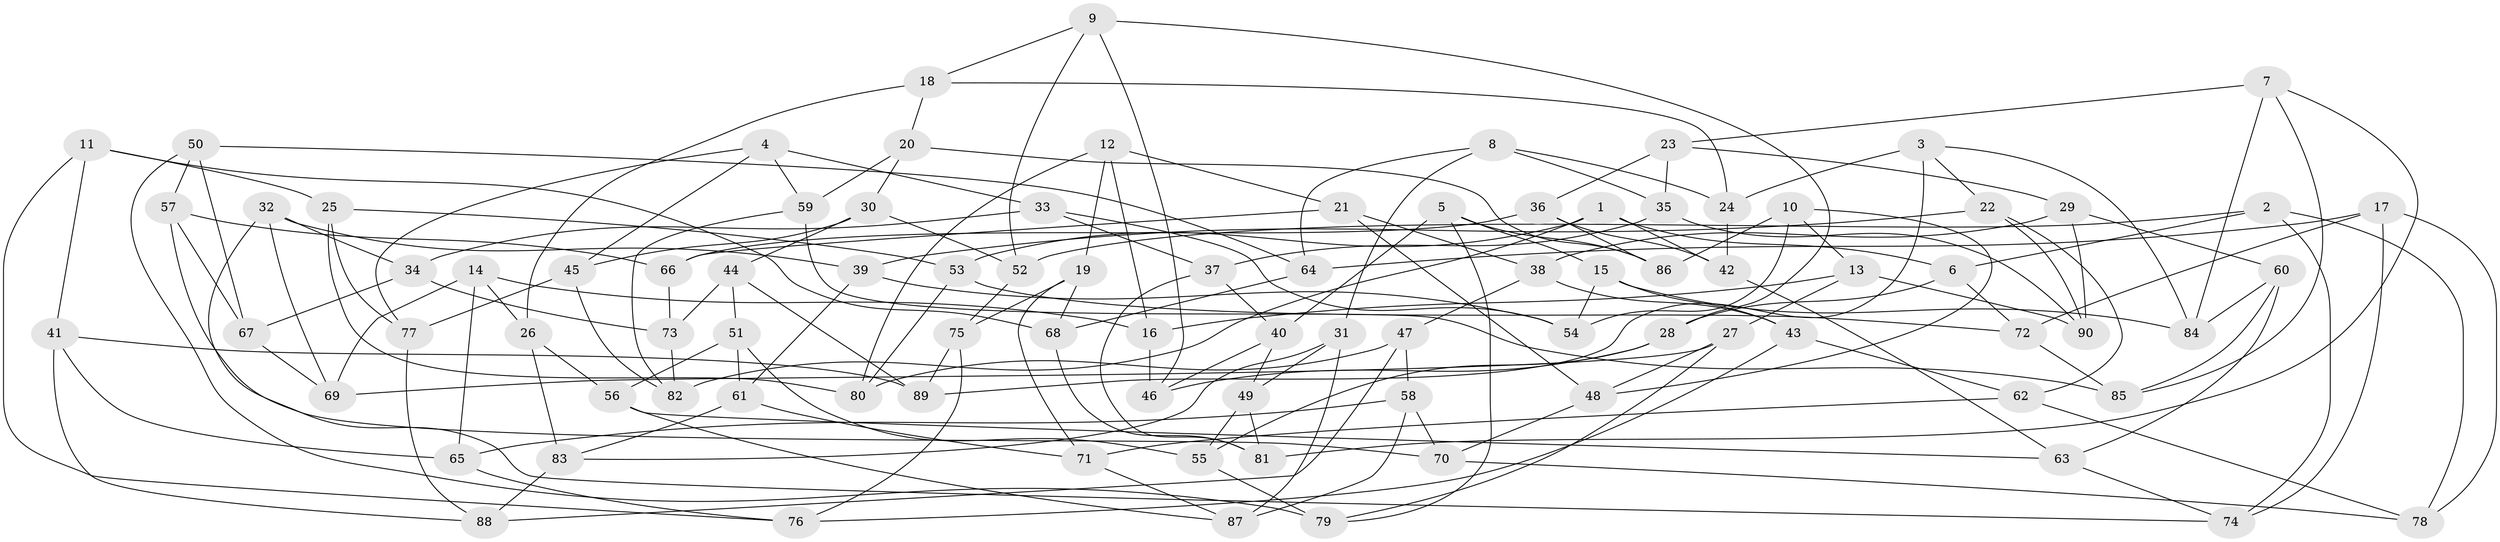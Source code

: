 // Generated by graph-tools (version 1.1) at 2025/50/03/09/25 03:50:49]
// undirected, 90 vertices, 180 edges
graph export_dot {
graph [start="1"]
  node [color=gray90,style=filled];
  1;
  2;
  3;
  4;
  5;
  6;
  7;
  8;
  9;
  10;
  11;
  12;
  13;
  14;
  15;
  16;
  17;
  18;
  19;
  20;
  21;
  22;
  23;
  24;
  25;
  26;
  27;
  28;
  29;
  30;
  31;
  32;
  33;
  34;
  35;
  36;
  37;
  38;
  39;
  40;
  41;
  42;
  43;
  44;
  45;
  46;
  47;
  48;
  49;
  50;
  51;
  52;
  53;
  54;
  55;
  56;
  57;
  58;
  59;
  60;
  61;
  62;
  63;
  64;
  65;
  66;
  67;
  68;
  69;
  70;
  71;
  72;
  73;
  74;
  75;
  76;
  77;
  78;
  79;
  80;
  81;
  82;
  83;
  84;
  85;
  86;
  87;
  88;
  89;
  90;
  1 -- 6;
  1 -- 53;
  1 -- 82;
  1 -- 42;
  2 -- 74;
  2 -- 78;
  2 -- 6;
  2 -- 52;
  3 -- 24;
  3 -- 89;
  3 -- 22;
  3 -- 84;
  4 -- 33;
  4 -- 77;
  4 -- 59;
  4 -- 45;
  5 -- 15;
  5 -- 40;
  5 -- 86;
  5 -- 79;
  6 -- 28;
  6 -- 72;
  7 -- 23;
  7 -- 81;
  7 -- 85;
  7 -- 84;
  8 -- 64;
  8 -- 24;
  8 -- 31;
  8 -- 35;
  9 -- 28;
  9 -- 18;
  9 -- 46;
  9 -- 52;
  10 -- 13;
  10 -- 48;
  10 -- 54;
  10 -- 86;
  11 -- 68;
  11 -- 41;
  11 -- 25;
  11 -- 76;
  12 -- 80;
  12 -- 16;
  12 -- 19;
  12 -- 21;
  13 -- 16;
  13 -- 90;
  13 -- 27;
  14 -- 69;
  14 -- 16;
  14 -- 26;
  14 -- 65;
  15 -- 43;
  15 -- 54;
  15 -- 84;
  16 -- 46;
  17 -- 74;
  17 -- 78;
  17 -- 72;
  17 -- 64;
  18 -- 26;
  18 -- 20;
  18 -- 24;
  19 -- 71;
  19 -- 68;
  19 -- 75;
  20 -- 30;
  20 -- 86;
  20 -- 59;
  21 -- 48;
  21 -- 38;
  21 -- 66;
  22 -- 62;
  22 -- 90;
  22 -- 39;
  23 -- 36;
  23 -- 35;
  23 -- 29;
  24 -- 42;
  25 -- 80;
  25 -- 77;
  25 -- 53;
  26 -- 56;
  26 -- 83;
  27 -- 48;
  27 -- 79;
  27 -- 69;
  28 -- 46;
  28 -- 55;
  29 -- 60;
  29 -- 90;
  29 -- 38;
  30 -- 45;
  30 -- 52;
  30 -- 44;
  31 -- 87;
  31 -- 83;
  31 -- 49;
  32 -- 74;
  32 -- 39;
  32 -- 34;
  32 -- 69;
  33 -- 54;
  33 -- 37;
  33 -- 34;
  34 -- 73;
  34 -- 67;
  35 -- 90;
  35 -- 37;
  36 -- 42;
  36 -- 66;
  36 -- 86;
  37 -- 40;
  37 -- 81;
  38 -- 47;
  38 -- 43;
  39 -- 54;
  39 -- 61;
  40 -- 49;
  40 -- 46;
  41 -- 88;
  41 -- 89;
  41 -- 65;
  42 -- 63;
  43 -- 62;
  43 -- 76;
  44 -- 89;
  44 -- 73;
  44 -- 51;
  45 -- 77;
  45 -- 82;
  47 -- 58;
  47 -- 88;
  47 -- 80;
  48 -- 70;
  49 -- 81;
  49 -- 55;
  50 -- 79;
  50 -- 67;
  50 -- 64;
  50 -- 57;
  51 -- 56;
  51 -- 55;
  51 -- 61;
  52 -- 75;
  53 -- 80;
  53 -- 72;
  55 -- 79;
  56 -- 87;
  56 -- 63;
  57 -- 70;
  57 -- 66;
  57 -- 67;
  58 -- 70;
  58 -- 65;
  58 -- 87;
  59 -- 82;
  59 -- 85;
  60 -- 85;
  60 -- 84;
  60 -- 63;
  61 -- 83;
  61 -- 71;
  62 -- 71;
  62 -- 78;
  63 -- 74;
  64 -- 68;
  65 -- 76;
  66 -- 73;
  67 -- 69;
  68 -- 81;
  70 -- 78;
  71 -- 87;
  72 -- 85;
  73 -- 82;
  75 -- 76;
  75 -- 89;
  77 -- 88;
  83 -- 88;
}
